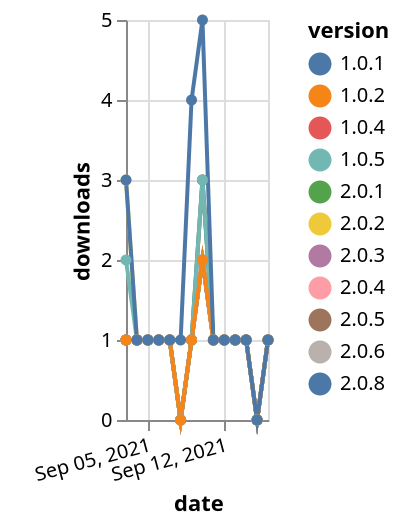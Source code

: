 {"$schema": "https://vega.github.io/schema/vega-lite/v5.json", "description": "A simple bar chart with embedded data.", "data": {"values": [{"date": "2021-09-03", "total": 153, "delta": 1, "version": "1.0.4"}, {"date": "2021-09-04", "total": 154, "delta": 1, "version": "1.0.4"}, {"date": "2021-09-05", "total": 155, "delta": 1, "version": "1.0.4"}, {"date": "2021-09-06", "total": 156, "delta": 1, "version": "1.0.4"}, {"date": "2021-09-07", "total": 157, "delta": 1, "version": "1.0.4"}, {"date": "2021-09-08", "total": 157, "delta": 0, "version": "1.0.4"}, {"date": "2021-09-09", "total": 158, "delta": 1, "version": "1.0.4"}, {"date": "2021-09-10", "total": 160, "delta": 2, "version": "1.0.4"}, {"date": "2021-09-11", "total": 161, "delta": 1, "version": "1.0.4"}, {"date": "2021-09-12", "total": 162, "delta": 1, "version": "1.0.4"}, {"date": "2021-09-13", "total": 163, "delta": 1, "version": "1.0.4"}, {"date": "2021-09-14", "total": 164, "delta": 1, "version": "1.0.4"}, {"date": "2021-09-15", "total": 164, "delta": 0, "version": "1.0.4"}, {"date": "2021-09-16", "total": 165, "delta": 1, "version": "1.0.4"}, {"date": "2021-09-03", "total": 298, "delta": 3, "version": "2.0.2"}, {"date": "2021-09-04", "total": 299, "delta": 1, "version": "2.0.2"}, {"date": "2021-09-05", "total": 300, "delta": 1, "version": "2.0.2"}, {"date": "2021-09-06", "total": 301, "delta": 1, "version": "2.0.2"}, {"date": "2021-09-07", "total": 302, "delta": 1, "version": "2.0.2"}, {"date": "2021-09-08", "total": 302, "delta": 0, "version": "2.0.2"}, {"date": "2021-09-09", "total": 303, "delta": 1, "version": "2.0.2"}, {"date": "2021-09-10", "total": 306, "delta": 3, "version": "2.0.2"}, {"date": "2021-09-11", "total": 307, "delta": 1, "version": "2.0.2"}, {"date": "2021-09-12", "total": 308, "delta": 1, "version": "2.0.2"}, {"date": "2021-09-13", "total": 309, "delta": 1, "version": "2.0.2"}, {"date": "2021-09-14", "total": 310, "delta": 1, "version": "2.0.2"}, {"date": "2021-09-15", "total": 310, "delta": 0, "version": "2.0.2"}, {"date": "2021-09-16", "total": 311, "delta": 1, "version": "2.0.2"}, {"date": "2021-09-03", "total": 180, "delta": 1, "version": "2.0.4"}, {"date": "2021-09-04", "total": 181, "delta": 1, "version": "2.0.4"}, {"date": "2021-09-05", "total": 182, "delta": 1, "version": "2.0.4"}, {"date": "2021-09-06", "total": 183, "delta": 1, "version": "2.0.4"}, {"date": "2021-09-07", "total": 184, "delta": 1, "version": "2.0.4"}, {"date": "2021-09-08", "total": 184, "delta": 0, "version": "2.0.4"}, {"date": "2021-09-09", "total": 185, "delta": 1, "version": "2.0.4"}, {"date": "2021-09-10", "total": 187, "delta": 2, "version": "2.0.4"}, {"date": "2021-09-11", "total": 188, "delta": 1, "version": "2.0.4"}, {"date": "2021-09-12", "total": 189, "delta": 1, "version": "2.0.4"}, {"date": "2021-09-13", "total": 190, "delta": 1, "version": "2.0.4"}, {"date": "2021-09-14", "total": 191, "delta": 1, "version": "2.0.4"}, {"date": "2021-09-15", "total": 191, "delta": 0, "version": "2.0.4"}, {"date": "2021-09-16", "total": 192, "delta": 1, "version": "2.0.4"}, {"date": "2021-09-03", "total": 179, "delta": 1, "version": "2.0.3"}, {"date": "2021-09-04", "total": 180, "delta": 1, "version": "2.0.3"}, {"date": "2021-09-05", "total": 181, "delta": 1, "version": "2.0.3"}, {"date": "2021-09-06", "total": 182, "delta": 1, "version": "2.0.3"}, {"date": "2021-09-07", "total": 183, "delta": 1, "version": "2.0.3"}, {"date": "2021-09-08", "total": 183, "delta": 0, "version": "2.0.3"}, {"date": "2021-09-09", "total": 184, "delta": 1, "version": "2.0.3"}, {"date": "2021-09-10", "total": 186, "delta": 2, "version": "2.0.3"}, {"date": "2021-09-11", "total": 187, "delta": 1, "version": "2.0.3"}, {"date": "2021-09-12", "total": 188, "delta": 1, "version": "2.0.3"}, {"date": "2021-09-13", "total": 189, "delta": 1, "version": "2.0.3"}, {"date": "2021-09-14", "total": 190, "delta": 1, "version": "2.0.3"}, {"date": "2021-09-15", "total": 190, "delta": 0, "version": "2.0.3"}, {"date": "2021-09-16", "total": 191, "delta": 1, "version": "2.0.3"}, {"date": "2021-09-03", "total": 357, "delta": 1, "version": "1.0.1"}, {"date": "2021-09-04", "total": 358, "delta": 1, "version": "1.0.1"}, {"date": "2021-09-05", "total": 359, "delta": 1, "version": "1.0.1"}, {"date": "2021-09-06", "total": 360, "delta": 1, "version": "1.0.1"}, {"date": "2021-09-07", "total": 361, "delta": 1, "version": "1.0.1"}, {"date": "2021-09-08", "total": 361, "delta": 0, "version": "1.0.1"}, {"date": "2021-09-09", "total": 362, "delta": 1, "version": "1.0.1"}, {"date": "2021-09-10", "total": 365, "delta": 3, "version": "1.0.1"}, {"date": "2021-09-11", "total": 366, "delta": 1, "version": "1.0.1"}, {"date": "2021-09-12", "total": 367, "delta": 1, "version": "1.0.1"}, {"date": "2021-09-13", "total": 368, "delta": 1, "version": "1.0.1"}, {"date": "2021-09-14", "total": 369, "delta": 1, "version": "1.0.1"}, {"date": "2021-09-15", "total": 369, "delta": 0, "version": "1.0.1"}, {"date": "2021-09-16", "total": 370, "delta": 1, "version": "1.0.1"}, {"date": "2021-09-03", "total": 256, "delta": 1, "version": "2.0.1"}, {"date": "2021-09-04", "total": 257, "delta": 1, "version": "2.0.1"}, {"date": "2021-09-05", "total": 258, "delta": 1, "version": "2.0.1"}, {"date": "2021-09-06", "total": 259, "delta": 1, "version": "2.0.1"}, {"date": "2021-09-07", "total": 260, "delta": 1, "version": "2.0.1"}, {"date": "2021-09-08", "total": 260, "delta": 0, "version": "2.0.1"}, {"date": "2021-09-09", "total": 261, "delta": 1, "version": "2.0.1"}, {"date": "2021-09-10", "total": 263, "delta": 2, "version": "2.0.1"}, {"date": "2021-09-11", "total": 264, "delta": 1, "version": "2.0.1"}, {"date": "2021-09-12", "total": 265, "delta": 1, "version": "2.0.1"}, {"date": "2021-09-13", "total": 266, "delta": 1, "version": "2.0.1"}, {"date": "2021-09-14", "total": 267, "delta": 1, "version": "2.0.1"}, {"date": "2021-09-15", "total": 267, "delta": 0, "version": "2.0.1"}, {"date": "2021-09-16", "total": 268, "delta": 1, "version": "2.0.1"}, {"date": "2021-09-03", "total": 163, "delta": 1, "version": "2.0.5"}, {"date": "2021-09-04", "total": 164, "delta": 1, "version": "2.0.5"}, {"date": "2021-09-05", "total": 165, "delta": 1, "version": "2.0.5"}, {"date": "2021-09-06", "total": 166, "delta": 1, "version": "2.0.5"}, {"date": "2021-09-07", "total": 167, "delta": 1, "version": "2.0.5"}, {"date": "2021-09-08", "total": 167, "delta": 0, "version": "2.0.5"}, {"date": "2021-09-09", "total": 168, "delta": 1, "version": "2.0.5"}, {"date": "2021-09-10", "total": 170, "delta": 2, "version": "2.0.5"}, {"date": "2021-09-11", "total": 171, "delta": 1, "version": "2.0.5"}, {"date": "2021-09-12", "total": 172, "delta": 1, "version": "2.0.5"}, {"date": "2021-09-13", "total": 173, "delta": 1, "version": "2.0.5"}, {"date": "2021-09-14", "total": 174, "delta": 1, "version": "2.0.5"}, {"date": "2021-09-15", "total": 174, "delta": 0, "version": "2.0.5"}, {"date": "2021-09-16", "total": 175, "delta": 1, "version": "2.0.5"}, {"date": "2021-09-03", "total": 303, "delta": 1, "version": "2.0.6"}, {"date": "2021-09-04", "total": 304, "delta": 1, "version": "2.0.6"}, {"date": "2021-09-05", "total": 305, "delta": 1, "version": "2.0.6"}, {"date": "2021-09-06", "total": 306, "delta": 1, "version": "2.0.6"}, {"date": "2021-09-07", "total": 307, "delta": 1, "version": "2.0.6"}, {"date": "2021-09-08", "total": 307, "delta": 0, "version": "2.0.6"}, {"date": "2021-09-09", "total": 308, "delta": 1, "version": "2.0.6"}, {"date": "2021-09-10", "total": 310, "delta": 2, "version": "2.0.6"}, {"date": "2021-09-11", "total": 311, "delta": 1, "version": "2.0.6"}, {"date": "2021-09-12", "total": 312, "delta": 1, "version": "2.0.6"}, {"date": "2021-09-13", "total": 313, "delta": 1, "version": "2.0.6"}, {"date": "2021-09-14", "total": 314, "delta": 1, "version": "2.0.6"}, {"date": "2021-09-15", "total": 314, "delta": 0, "version": "2.0.6"}, {"date": "2021-09-16", "total": 315, "delta": 1, "version": "2.0.6"}, {"date": "2021-09-03", "total": 347, "delta": 2, "version": "1.0.5"}, {"date": "2021-09-04", "total": 348, "delta": 1, "version": "1.0.5"}, {"date": "2021-09-05", "total": 349, "delta": 1, "version": "1.0.5"}, {"date": "2021-09-06", "total": 350, "delta": 1, "version": "1.0.5"}, {"date": "2021-09-07", "total": 351, "delta": 1, "version": "1.0.5"}, {"date": "2021-09-08", "total": 351, "delta": 0, "version": "1.0.5"}, {"date": "2021-09-09", "total": 352, "delta": 1, "version": "1.0.5"}, {"date": "2021-09-10", "total": 355, "delta": 3, "version": "1.0.5"}, {"date": "2021-09-11", "total": 356, "delta": 1, "version": "1.0.5"}, {"date": "2021-09-12", "total": 357, "delta": 1, "version": "1.0.5"}, {"date": "2021-09-13", "total": 358, "delta": 1, "version": "1.0.5"}, {"date": "2021-09-14", "total": 359, "delta": 1, "version": "1.0.5"}, {"date": "2021-09-15", "total": 359, "delta": 0, "version": "1.0.5"}, {"date": "2021-09-16", "total": 360, "delta": 1, "version": "1.0.5"}, {"date": "2021-09-03", "total": 188, "delta": 1, "version": "1.0.2"}, {"date": "2021-09-04", "total": 189, "delta": 1, "version": "1.0.2"}, {"date": "2021-09-05", "total": 190, "delta": 1, "version": "1.0.2"}, {"date": "2021-09-06", "total": 191, "delta": 1, "version": "1.0.2"}, {"date": "2021-09-07", "total": 192, "delta": 1, "version": "1.0.2"}, {"date": "2021-09-08", "total": 192, "delta": 0, "version": "1.0.2"}, {"date": "2021-09-09", "total": 193, "delta": 1, "version": "1.0.2"}, {"date": "2021-09-10", "total": 195, "delta": 2, "version": "1.0.2"}, {"date": "2021-09-11", "total": 196, "delta": 1, "version": "1.0.2"}, {"date": "2021-09-12", "total": 197, "delta": 1, "version": "1.0.2"}, {"date": "2021-09-13", "total": 198, "delta": 1, "version": "1.0.2"}, {"date": "2021-09-14", "total": 199, "delta": 1, "version": "1.0.2"}, {"date": "2021-09-15", "total": 199, "delta": 0, "version": "1.0.2"}, {"date": "2021-09-16", "total": 200, "delta": 1, "version": "1.0.2"}, {"date": "2021-09-03", "total": 232, "delta": 3, "version": "2.0.8"}, {"date": "2021-09-04", "total": 233, "delta": 1, "version": "2.0.8"}, {"date": "2021-09-05", "total": 234, "delta": 1, "version": "2.0.8"}, {"date": "2021-09-06", "total": 235, "delta": 1, "version": "2.0.8"}, {"date": "2021-09-07", "total": 236, "delta": 1, "version": "2.0.8"}, {"date": "2021-09-08", "total": 237, "delta": 1, "version": "2.0.8"}, {"date": "2021-09-09", "total": 241, "delta": 4, "version": "2.0.8"}, {"date": "2021-09-10", "total": 246, "delta": 5, "version": "2.0.8"}, {"date": "2021-09-11", "total": 247, "delta": 1, "version": "2.0.8"}, {"date": "2021-09-12", "total": 248, "delta": 1, "version": "2.0.8"}, {"date": "2021-09-13", "total": 249, "delta": 1, "version": "2.0.8"}, {"date": "2021-09-14", "total": 250, "delta": 1, "version": "2.0.8"}, {"date": "2021-09-15", "total": 250, "delta": 0, "version": "2.0.8"}, {"date": "2021-09-16", "total": 251, "delta": 1, "version": "2.0.8"}]}, "width": "container", "mark": {"type": "line", "point": {"filled": true}}, "encoding": {"x": {"field": "date", "type": "temporal", "timeUnit": "yearmonthdate", "title": "date", "axis": {"labelAngle": -15}}, "y": {"field": "delta", "type": "quantitative", "title": "downloads"}, "color": {"field": "version", "type": "nominal"}, "tooltip": {"field": "delta"}}}
